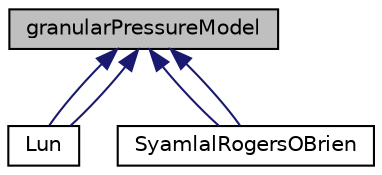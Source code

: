 digraph "granularPressureModel"
{
  bgcolor="transparent";
  edge [fontname="Helvetica",fontsize="10",labelfontname="Helvetica",labelfontsize="10"];
  node [fontname="Helvetica",fontsize="10",shape=record];
  Node1 [label="granularPressureModel",height=0.2,width=0.4,color="black", fillcolor="grey75", style="filled", fontcolor="black"];
  Node1 -> Node2 [dir="back",color="midnightblue",fontsize="10",style="solid",fontname="Helvetica"];
  Node2 [label="Lun",height=0.2,width=0.4,color="black",URL="$a01384.html"];
  Node1 -> Node2 [dir="back",color="midnightblue",fontsize="10",style="solid",fontname="Helvetica"];
  Node1 -> Node3 [dir="back",color="midnightblue",fontsize="10",style="solid",fontname="Helvetica"];
  Node3 [label="SyamlalRogersOBrien",height=0.2,width=0.4,color="black",URL="$a02518.html"];
  Node1 -> Node3 [dir="back",color="midnightblue",fontsize="10",style="solid",fontname="Helvetica"];
}
